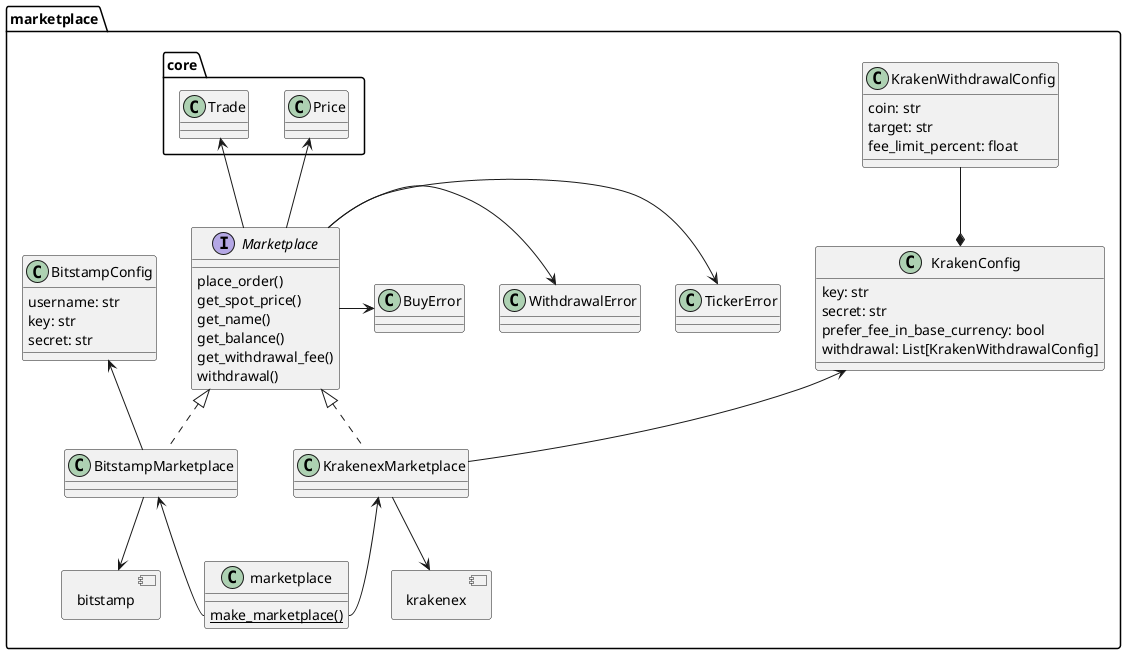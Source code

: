 @startuml

allowmixing

namespace marketplace {
    component bitstamp
    component krakenex

interface Marketplace {
    place_order()
    get_spot_price()
    get_name()
    get_balance()
    get_withdrawal_fee()
    withdrawal()
}

class BuyError
class TickerError
class WithdrawalError

Marketplace -> BuyError
Marketplace -> TickerError
Marketplace -> WithdrawalError

core.Price <-- Marketplace
core.Trade <-- Marketplace

class KrakenexMarketplace implements Marketplace
KrakenexMarketplace --> krakenex

class BitstampMarketplace implements Marketplace
BitstampMarketplace --> bitstamp

class marketplace {
{static} make_marketplace()
}

KrakenexMarketplace <-- marketplace::make_marketplace
BitstampMarketplace <-- marketplace::make_marketplace

class KrakenWithdrawalConfig {
    coin: str
    target: str
    fee_limit_percent: float
}

class KrakenConfig {
    key: str
    secret: str
    prefer_fee_in_base_currency: bool
    withdrawal: List[KrakenWithdrawalConfig]
}

KrakenWithdrawalConfig --* KrakenConfig

KrakenConfig <-- KrakenexMarketplace

class BitstampConfig {
    username: str
    key: str
    secret: str
}

BitstampConfig <-- BitstampMarketplace

}

@enduml